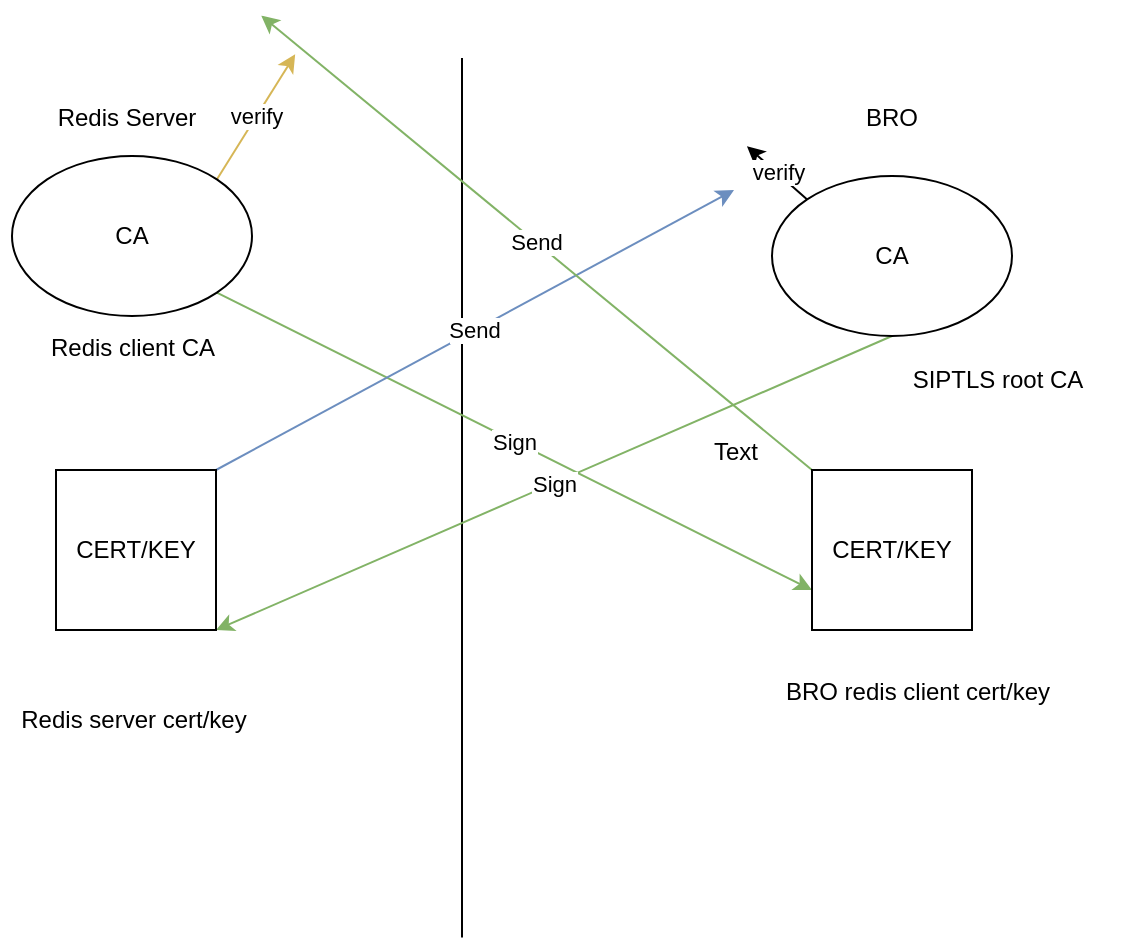 <mxfile version="14.6.13" type="github">
  <diagram id="l7PFtfumoxPkuhnsnmIQ" name="Page-1">
    <mxGraphModel dx="1023" dy="440" grid="0" gridSize="10" guides="1" tooltips="1" connect="1" arrows="1" fold="1" page="0" pageScale="1" pageWidth="827" pageHeight="1169" math="0" shadow="0">
      <root>
        <mxCell id="0" />
        <mxCell id="1" parent="0" />
        <mxCell id="LxnaGPt1bvhv4ZgwgLPh-1" value="" style="endArrow=none;html=1;" edge="1" parent="1">
          <mxGeometry width="50" height="50" relative="1" as="geometry">
            <mxPoint x="466" y="503.807" as="sourcePoint" />
            <mxPoint x="466" y="64" as="targetPoint" />
          </mxGeometry>
        </mxCell>
        <mxCell id="LxnaGPt1bvhv4ZgwgLPh-2" value="Redis Server" style="text;html=1;strokeColor=none;fillColor=none;align=center;verticalAlign=middle;whiteSpace=wrap;rounded=0;" vertex="1" parent="1">
          <mxGeometry x="236" y="84" width="125" height="20" as="geometry" />
        </mxCell>
        <mxCell id="LxnaGPt1bvhv4ZgwgLPh-3" value="BRO" style="text;html=1;strokeColor=none;fillColor=none;align=center;verticalAlign=middle;whiteSpace=wrap;rounded=0;" vertex="1" parent="1">
          <mxGeometry x="661" y="84" width="40" height="20" as="geometry" />
        </mxCell>
        <mxCell id="LxnaGPt1bvhv4ZgwgLPh-15" value="Sign" style="rounded=0;orthogonalLoop=1;jettySize=auto;html=1;exitX=1;exitY=1;exitDx=0;exitDy=0;entryX=0;entryY=0.75;entryDx=0;entryDy=0;fillColor=#d5e8d4;strokeColor=#82b366;" edge="1" parent="1" source="LxnaGPt1bvhv4ZgwgLPh-4" target="LxnaGPt1bvhv4ZgwgLPh-9">
          <mxGeometry relative="1" as="geometry" />
        </mxCell>
        <mxCell id="LxnaGPt1bvhv4ZgwgLPh-19" value="verify" style="edgeStyle=none;rounded=0;orthogonalLoop=1;jettySize=auto;html=1;exitX=1;exitY=0;exitDx=0;exitDy=0;fillColor=#fff2cc;strokeColor=#d6b656;" edge="1" parent="1" source="LxnaGPt1bvhv4ZgwgLPh-4">
          <mxGeometry relative="1" as="geometry">
            <mxPoint x="382.588" y="62.181" as="targetPoint" />
          </mxGeometry>
        </mxCell>
        <mxCell id="LxnaGPt1bvhv4ZgwgLPh-4" value="CA" style="ellipse;whiteSpace=wrap;html=1;" vertex="1" parent="1">
          <mxGeometry x="241" y="113" width="120" height="80" as="geometry" />
        </mxCell>
        <mxCell id="LxnaGPt1bvhv4ZgwgLPh-16" value="Sign" style="edgeStyle=none;rounded=0;orthogonalLoop=1;jettySize=auto;html=1;exitX=0.5;exitY=1;exitDx=0;exitDy=0;entryX=1;entryY=1;entryDx=0;entryDy=0;fillColor=#d5e8d4;strokeColor=#82b366;" edge="1" parent="1" source="LxnaGPt1bvhv4ZgwgLPh-7" target="LxnaGPt1bvhv4ZgwgLPh-8">
          <mxGeometry relative="1" as="geometry" />
        </mxCell>
        <mxCell id="LxnaGPt1bvhv4ZgwgLPh-20" value="verify" style="edgeStyle=none;rounded=0;orthogonalLoop=1;jettySize=auto;html=1;exitX=0;exitY=0;exitDx=0;exitDy=0;" edge="1" parent="1" source="LxnaGPt1bvhv4ZgwgLPh-7">
          <mxGeometry relative="1" as="geometry">
            <mxPoint x="608.471" y="108.164" as="targetPoint" />
          </mxGeometry>
        </mxCell>
        <mxCell id="LxnaGPt1bvhv4ZgwgLPh-7" value="CA" style="ellipse;whiteSpace=wrap;html=1;" vertex="1" parent="1">
          <mxGeometry x="621" y="123" width="120" height="80" as="geometry" />
        </mxCell>
        <mxCell id="LxnaGPt1bvhv4ZgwgLPh-17" value="Send" style="edgeStyle=none;rounded=0;orthogonalLoop=1;jettySize=auto;html=1;exitX=1;exitY=0;exitDx=0;exitDy=0;fillColor=#dae8fc;strokeColor=#6c8ebf;" edge="1" parent="1" source="LxnaGPt1bvhv4ZgwgLPh-8">
          <mxGeometry relative="1" as="geometry">
            <mxPoint x="602" y="130" as="targetPoint" />
          </mxGeometry>
        </mxCell>
        <mxCell id="LxnaGPt1bvhv4ZgwgLPh-8" value="CERT/KEY" style="whiteSpace=wrap;html=1;aspect=fixed;" vertex="1" parent="1">
          <mxGeometry x="263" y="270" width="80" height="80" as="geometry" />
        </mxCell>
        <mxCell id="LxnaGPt1bvhv4ZgwgLPh-18" value="Send" style="edgeStyle=none;rounded=0;orthogonalLoop=1;jettySize=auto;html=1;exitX=0;exitY=0;exitDx=0;exitDy=0;fillColor=#d5e8d4;strokeColor=#82b366;" edge="1" parent="1" source="LxnaGPt1bvhv4ZgwgLPh-9">
          <mxGeometry relative="1" as="geometry">
            <mxPoint x="365.647" y="42.819" as="targetPoint" />
          </mxGeometry>
        </mxCell>
        <mxCell id="LxnaGPt1bvhv4ZgwgLPh-9" value="CERT/KEY" style="whiteSpace=wrap;html=1;aspect=fixed;" vertex="1" parent="1">
          <mxGeometry x="641" y="270" width="80" height="80" as="geometry" />
        </mxCell>
        <mxCell id="LxnaGPt1bvhv4ZgwgLPh-21" value="Redis client CA" style="text;html=1;strokeColor=none;fillColor=none;align=center;verticalAlign=middle;whiteSpace=wrap;rounded=0;" vertex="1" parent="1">
          <mxGeometry x="243.5" y="199" width="115" height="20" as="geometry" />
        </mxCell>
        <mxCell id="LxnaGPt1bvhv4ZgwgLPh-22" value="SIPTLS root CA" style="text;html=1;strokeColor=none;fillColor=none;align=center;verticalAlign=middle;whiteSpace=wrap;rounded=0;" vertex="1" parent="1">
          <mxGeometry x="661" y="215" width="146" height="20" as="geometry" />
        </mxCell>
        <mxCell id="LxnaGPt1bvhv4ZgwgLPh-23" value="Redis server cert/key" style="text;html=1;strokeColor=none;fillColor=none;align=center;verticalAlign=middle;whiteSpace=wrap;rounded=0;" vertex="1" parent="1">
          <mxGeometry x="235" y="375" width="134" height="39" as="geometry" />
        </mxCell>
        <mxCell id="LxnaGPt1bvhv4ZgwgLPh-24" value="Text" style="text;html=1;strokeColor=none;fillColor=none;align=center;verticalAlign=middle;whiteSpace=wrap;rounded=0;" vertex="1" parent="1">
          <mxGeometry x="583" y="251" width="40" height="20" as="geometry" />
        </mxCell>
        <mxCell id="LxnaGPt1bvhv4ZgwgLPh-25" value="BRO redis client cert/key" style="text;html=1;strokeColor=none;fillColor=none;align=center;verticalAlign=middle;whiteSpace=wrap;rounded=0;" vertex="1" parent="1">
          <mxGeometry x="621" y="358" width="146" height="45" as="geometry" />
        </mxCell>
      </root>
    </mxGraphModel>
  </diagram>
</mxfile>
